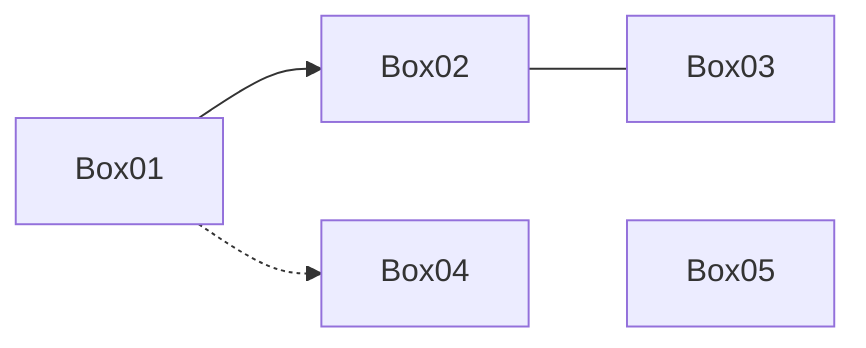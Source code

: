 flowchart LR
    %% Instead of flowchart one can also use graph!
    %% Possible FlowChart orientations are:
    %% TB - Top to bottom
    %% TD - Top-down/ same as top to bottom
    %% BT - Bottom to top
    %% RL - Right to left
    %% LR - Left to right
    Box01 --> Box02
    Box02 --- Box03
    Box01 -.-> Box04
    Box04 ~~~ Box05